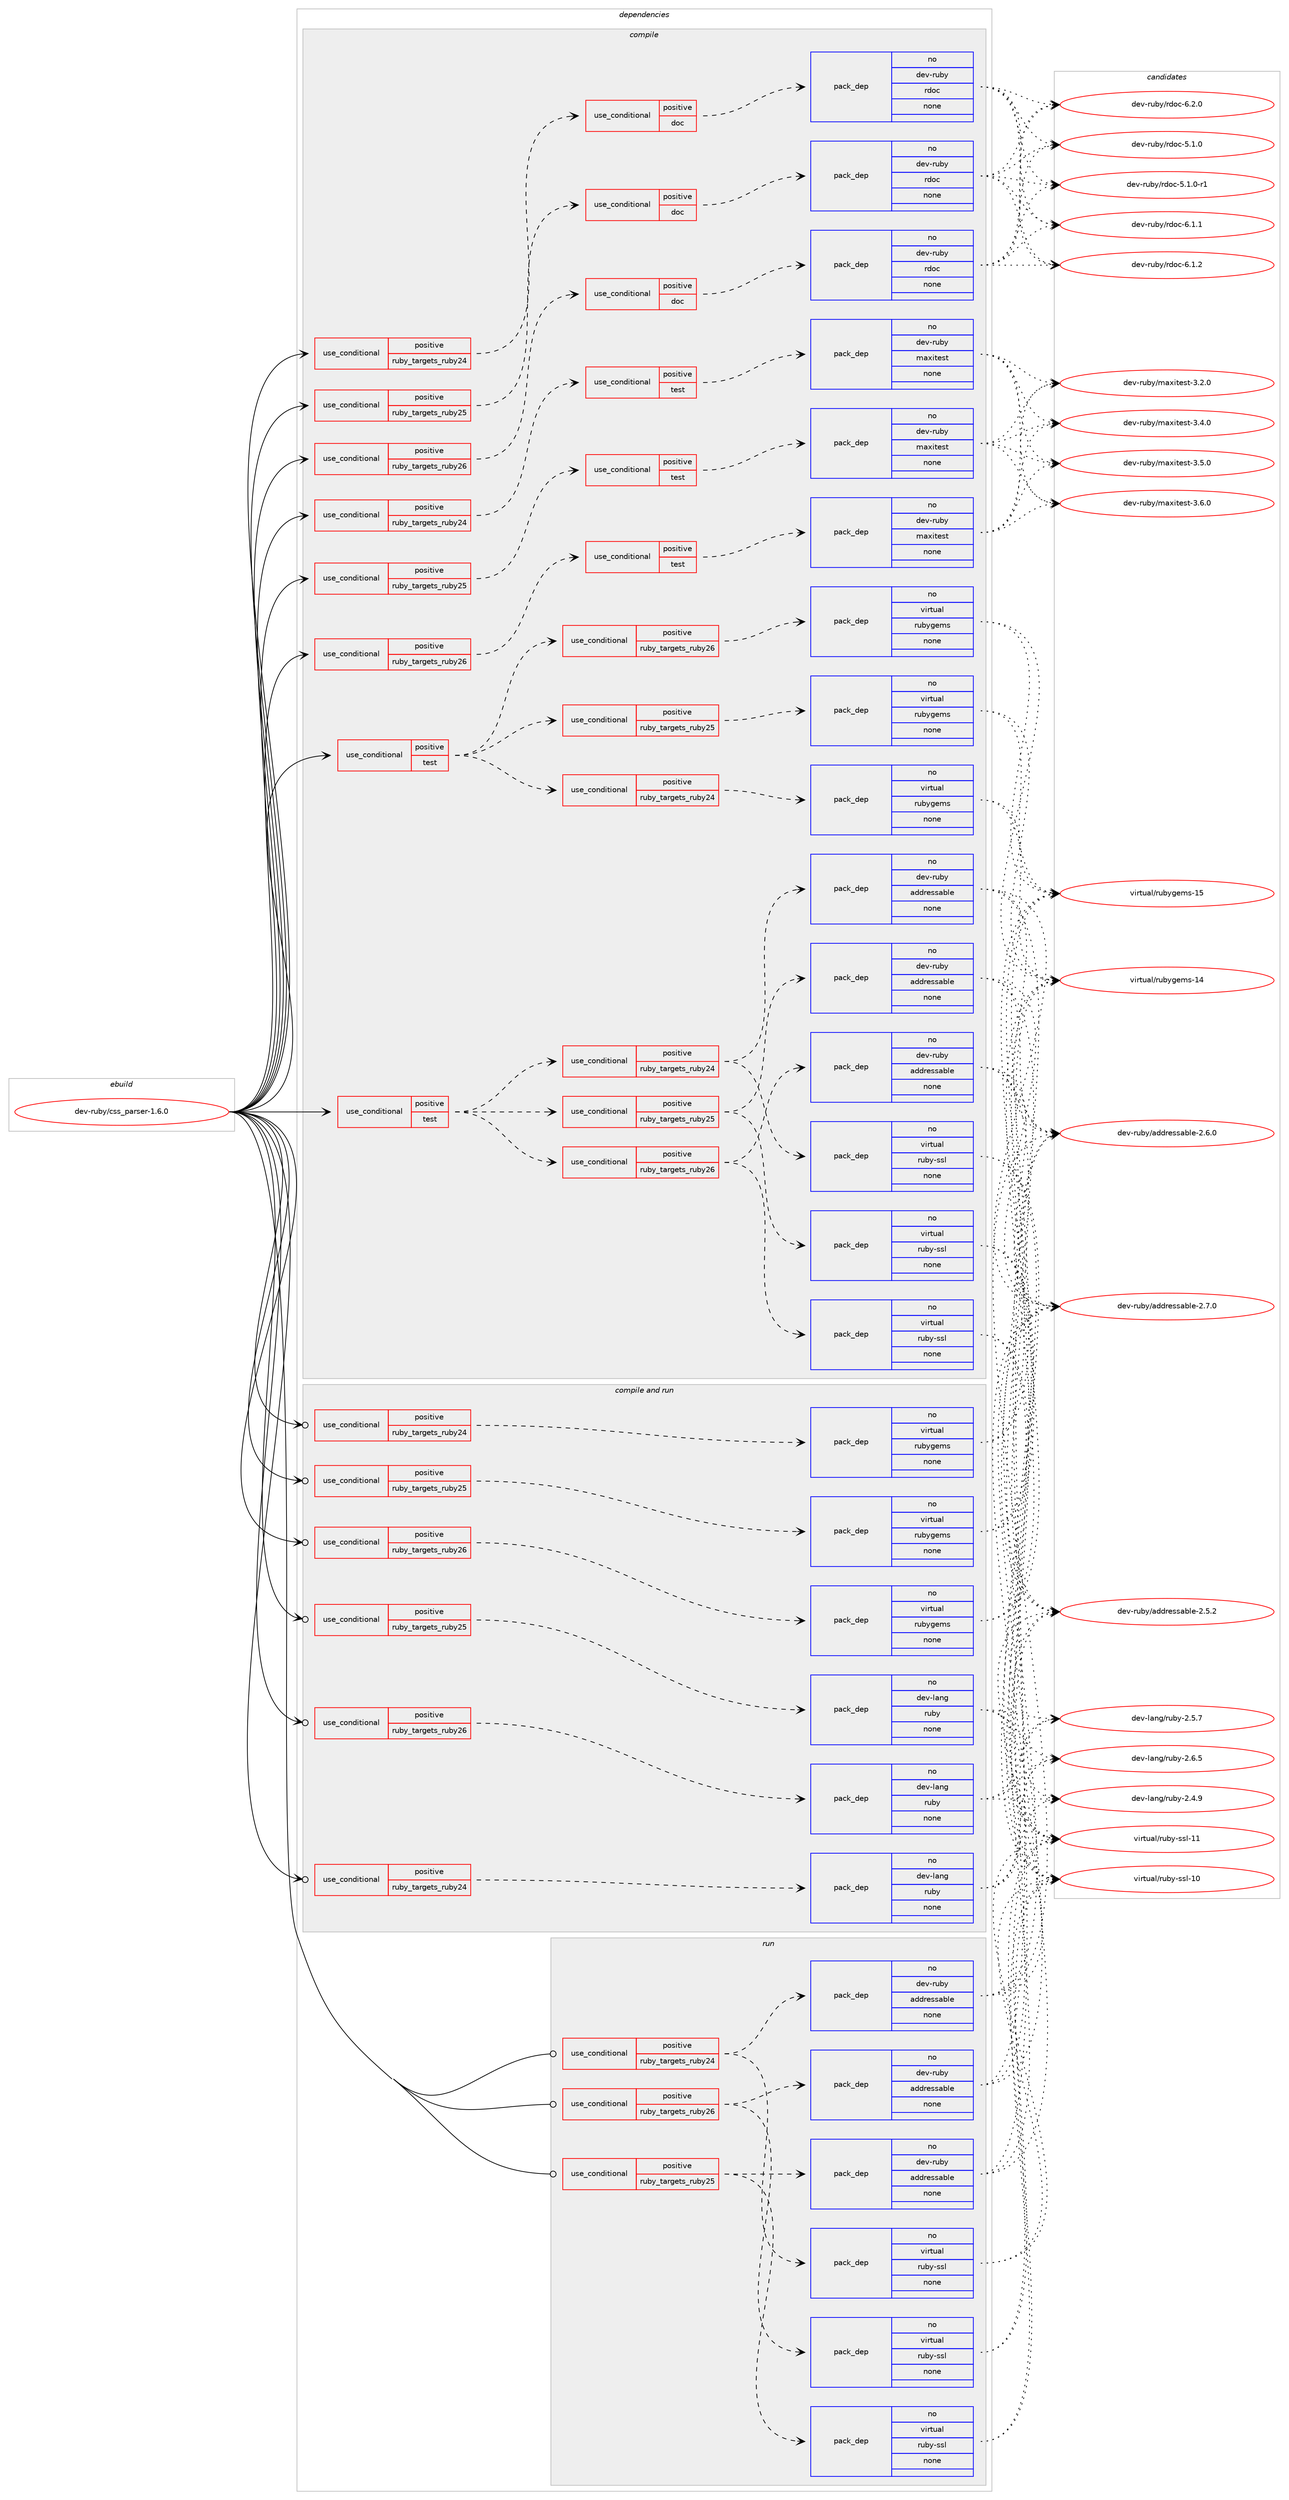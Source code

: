 digraph prolog {

# *************
# Graph options
# *************

newrank=true;
concentrate=true;
compound=true;
graph [rankdir=LR,fontname=Helvetica,fontsize=10,ranksep=1.5];#, ranksep=2.5, nodesep=0.2];
edge  [arrowhead=vee];
node  [fontname=Helvetica,fontsize=10];

# **********
# The ebuild
# **********

subgraph cluster_leftcol {
color=gray;
rank=same;
label=<<i>ebuild</i>>;
id [label="dev-ruby/css_parser-1.6.0", color=red, width=4, href="../dev-ruby/css_parser-1.6.0.svg"];
}

# ****************
# The dependencies
# ****************

subgraph cluster_midcol {
color=gray;
label=<<i>dependencies</i>>;
subgraph cluster_compile {
fillcolor="#eeeeee";
style=filled;
label=<<i>compile</i>>;
subgraph cond161044 {
dependency682770 [label=<<TABLE BORDER="0" CELLBORDER="1" CELLSPACING="0" CELLPADDING="4"><TR><TD ROWSPAN="3" CELLPADDING="10">use_conditional</TD></TR><TR><TD>positive</TD></TR><TR><TD>ruby_targets_ruby24</TD></TR></TABLE>>, shape=none, color=red];
subgraph cond161045 {
dependency682771 [label=<<TABLE BORDER="0" CELLBORDER="1" CELLSPACING="0" CELLPADDING="4"><TR><TD ROWSPAN="3" CELLPADDING="10">use_conditional</TD></TR><TR><TD>positive</TD></TR><TR><TD>doc</TD></TR></TABLE>>, shape=none, color=red];
subgraph pack509760 {
dependency682772 [label=<<TABLE BORDER="0" CELLBORDER="1" CELLSPACING="0" CELLPADDING="4" WIDTH="220"><TR><TD ROWSPAN="6" CELLPADDING="30">pack_dep</TD></TR><TR><TD WIDTH="110">no</TD></TR><TR><TD>dev-ruby</TD></TR><TR><TD>rdoc</TD></TR><TR><TD>none</TD></TR><TR><TD></TD></TR></TABLE>>, shape=none, color=blue];
}
dependency682771:e -> dependency682772:w [weight=20,style="dashed",arrowhead="vee"];
}
dependency682770:e -> dependency682771:w [weight=20,style="dashed",arrowhead="vee"];
}
id:e -> dependency682770:w [weight=20,style="solid",arrowhead="vee"];
subgraph cond161046 {
dependency682773 [label=<<TABLE BORDER="0" CELLBORDER="1" CELLSPACING="0" CELLPADDING="4"><TR><TD ROWSPAN="3" CELLPADDING="10">use_conditional</TD></TR><TR><TD>positive</TD></TR><TR><TD>ruby_targets_ruby24</TD></TR></TABLE>>, shape=none, color=red];
subgraph cond161047 {
dependency682774 [label=<<TABLE BORDER="0" CELLBORDER="1" CELLSPACING="0" CELLPADDING="4"><TR><TD ROWSPAN="3" CELLPADDING="10">use_conditional</TD></TR><TR><TD>positive</TD></TR><TR><TD>test</TD></TR></TABLE>>, shape=none, color=red];
subgraph pack509761 {
dependency682775 [label=<<TABLE BORDER="0" CELLBORDER="1" CELLSPACING="0" CELLPADDING="4" WIDTH="220"><TR><TD ROWSPAN="6" CELLPADDING="30">pack_dep</TD></TR><TR><TD WIDTH="110">no</TD></TR><TR><TD>dev-ruby</TD></TR><TR><TD>maxitest</TD></TR><TR><TD>none</TD></TR><TR><TD></TD></TR></TABLE>>, shape=none, color=blue];
}
dependency682774:e -> dependency682775:w [weight=20,style="dashed",arrowhead="vee"];
}
dependency682773:e -> dependency682774:w [weight=20,style="dashed",arrowhead="vee"];
}
id:e -> dependency682773:w [weight=20,style="solid",arrowhead="vee"];
subgraph cond161048 {
dependency682776 [label=<<TABLE BORDER="0" CELLBORDER="1" CELLSPACING="0" CELLPADDING="4"><TR><TD ROWSPAN="3" CELLPADDING="10">use_conditional</TD></TR><TR><TD>positive</TD></TR><TR><TD>ruby_targets_ruby25</TD></TR></TABLE>>, shape=none, color=red];
subgraph cond161049 {
dependency682777 [label=<<TABLE BORDER="0" CELLBORDER="1" CELLSPACING="0" CELLPADDING="4"><TR><TD ROWSPAN="3" CELLPADDING="10">use_conditional</TD></TR><TR><TD>positive</TD></TR><TR><TD>doc</TD></TR></TABLE>>, shape=none, color=red];
subgraph pack509762 {
dependency682778 [label=<<TABLE BORDER="0" CELLBORDER="1" CELLSPACING="0" CELLPADDING="4" WIDTH="220"><TR><TD ROWSPAN="6" CELLPADDING="30">pack_dep</TD></TR><TR><TD WIDTH="110">no</TD></TR><TR><TD>dev-ruby</TD></TR><TR><TD>rdoc</TD></TR><TR><TD>none</TD></TR><TR><TD></TD></TR></TABLE>>, shape=none, color=blue];
}
dependency682777:e -> dependency682778:w [weight=20,style="dashed",arrowhead="vee"];
}
dependency682776:e -> dependency682777:w [weight=20,style="dashed",arrowhead="vee"];
}
id:e -> dependency682776:w [weight=20,style="solid",arrowhead="vee"];
subgraph cond161050 {
dependency682779 [label=<<TABLE BORDER="0" CELLBORDER="1" CELLSPACING="0" CELLPADDING="4"><TR><TD ROWSPAN="3" CELLPADDING="10">use_conditional</TD></TR><TR><TD>positive</TD></TR><TR><TD>ruby_targets_ruby25</TD></TR></TABLE>>, shape=none, color=red];
subgraph cond161051 {
dependency682780 [label=<<TABLE BORDER="0" CELLBORDER="1" CELLSPACING="0" CELLPADDING="4"><TR><TD ROWSPAN="3" CELLPADDING="10">use_conditional</TD></TR><TR><TD>positive</TD></TR><TR><TD>test</TD></TR></TABLE>>, shape=none, color=red];
subgraph pack509763 {
dependency682781 [label=<<TABLE BORDER="0" CELLBORDER="1" CELLSPACING="0" CELLPADDING="4" WIDTH="220"><TR><TD ROWSPAN="6" CELLPADDING="30">pack_dep</TD></TR><TR><TD WIDTH="110">no</TD></TR><TR><TD>dev-ruby</TD></TR><TR><TD>maxitest</TD></TR><TR><TD>none</TD></TR><TR><TD></TD></TR></TABLE>>, shape=none, color=blue];
}
dependency682780:e -> dependency682781:w [weight=20,style="dashed",arrowhead="vee"];
}
dependency682779:e -> dependency682780:w [weight=20,style="dashed",arrowhead="vee"];
}
id:e -> dependency682779:w [weight=20,style="solid",arrowhead="vee"];
subgraph cond161052 {
dependency682782 [label=<<TABLE BORDER="0" CELLBORDER="1" CELLSPACING="0" CELLPADDING="4"><TR><TD ROWSPAN="3" CELLPADDING="10">use_conditional</TD></TR><TR><TD>positive</TD></TR><TR><TD>ruby_targets_ruby26</TD></TR></TABLE>>, shape=none, color=red];
subgraph cond161053 {
dependency682783 [label=<<TABLE BORDER="0" CELLBORDER="1" CELLSPACING="0" CELLPADDING="4"><TR><TD ROWSPAN="3" CELLPADDING="10">use_conditional</TD></TR><TR><TD>positive</TD></TR><TR><TD>doc</TD></TR></TABLE>>, shape=none, color=red];
subgraph pack509764 {
dependency682784 [label=<<TABLE BORDER="0" CELLBORDER="1" CELLSPACING="0" CELLPADDING="4" WIDTH="220"><TR><TD ROWSPAN="6" CELLPADDING="30">pack_dep</TD></TR><TR><TD WIDTH="110">no</TD></TR><TR><TD>dev-ruby</TD></TR><TR><TD>rdoc</TD></TR><TR><TD>none</TD></TR><TR><TD></TD></TR></TABLE>>, shape=none, color=blue];
}
dependency682783:e -> dependency682784:w [weight=20,style="dashed",arrowhead="vee"];
}
dependency682782:e -> dependency682783:w [weight=20,style="dashed",arrowhead="vee"];
}
id:e -> dependency682782:w [weight=20,style="solid",arrowhead="vee"];
subgraph cond161054 {
dependency682785 [label=<<TABLE BORDER="0" CELLBORDER="1" CELLSPACING="0" CELLPADDING="4"><TR><TD ROWSPAN="3" CELLPADDING="10">use_conditional</TD></TR><TR><TD>positive</TD></TR><TR><TD>ruby_targets_ruby26</TD></TR></TABLE>>, shape=none, color=red];
subgraph cond161055 {
dependency682786 [label=<<TABLE BORDER="0" CELLBORDER="1" CELLSPACING="0" CELLPADDING="4"><TR><TD ROWSPAN="3" CELLPADDING="10">use_conditional</TD></TR><TR><TD>positive</TD></TR><TR><TD>test</TD></TR></TABLE>>, shape=none, color=red];
subgraph pack509765 {
dependency682787 [label=<<TABLE BORDER="0" CELLBORDER="1" CELLSPACING="0" CELLPADDING="4" WIDTH="220"><TR><TD ROWSPAN="6" CELLPADDING="30">pack_dep</TD></TR><TR><TD WIDTH="110">no</TD></TR><TR><TD>dev-ruby</TD></TR><TR><TD>maxitest</TD></TR><TR><TD>none</TD></TR><TR><TD></TD></TR></TABLE>>, shape=none, color=blue];
}
dependency682786:e -> dependency682787:w [weight=20,style="dashed",arrowhead="vee"];
}
dependency682785:e -> dependency682786:w [weight=20,style="dashed",arrowhead="vee"];
}
id:e -> dependency682785:w [weight=20,style="solid",arrowhead="vee"];
subgraph cond161056 {
dependency682788 [label=<<TABLE BORDER="0" CELLBORDER="1" CELLSPACING="0" CELLPADDING="4"><TR><TD ROWSPAN="3" CELLPADDING="10">use_conditional</TD></TR><TR><TD>positive</TD></TR><TR><TD>test</TD></TR></TABLE>>, shape=none, color=red];
subgraph cond161057 {
dependency682789 [label=<<TABLE BORDER="0" CELLBORDER="1" CELLSPACING="0" CELLPADDING="4"><TR><TD ROWSPAN="3" CELLPADDING="10">use_conditional</TD></TR><TR><TD>positive</TD></TR><TR><TD>ruby_targets_ruby24</TD></TR></TABLE>>, shape=none, color=red];
subgraph pack509766 {
dependency682790 [label=<<TABLE BORDER="0" CELLBORDER="1" CELLSPACING="0" CELLPADDING="4" WIDTH="220"><TR><TD ROWSPAN="6" CELLPADDING="30">pack_dep</TD></TR><TR><TD WIDTH="110">no</TD></TR><TR><TD>dev-ruby</TD></TR><TR><TD>addressable</TD></TR><TR><TD>none</TD></TR><TR><TD></TD></TR></TABLE>>, shape=none, color=blue];
}
dependency682789:e -> dependency682790:w [weight=20,style="dashed",arrowhead="vee"];
subgraph pack509767 {
dependency682791 [label=<<TABLE BORDER="0" CELLBORDER="1" CELLSPACING="0" CELLPADDING="4" WIDTH="220"><TR><TD ROWSPAN="6" CELLPADDING="30">pack_dep</TD></TR><TR><TD WIDTH="110">no</TD></TR><TR><TD>virtual</TD></TR><TR><TD>ruby-ssl</TD></TR><TR><TD>none</TD></TR><TR><TD></TD></TR></TABLE>>, shape=none, color=blue];
}
dependency682789:e -> dependency682791:w [weight=20,style="dashed",arrowhead="vee"];
}
dependency682788:e -> dependency682789:w [weight=20,style="dashed",arrowhead="vee"];
subgraph cond161058 {
dependency682792 [label=<<TABLE BORDER="0" CELLBORDER="1" CELLSPACING="0" CELLPADDING="4"><TR><TD ROWSPAN="3" CELLPADDING="10">use_conditional</TD></TR><TR><TD>positive</TD></TR><TR><TD>ruby_targets_ruby25</TD></TR></TABLE>>, shape=none, color=red];
subgraph pack509768 {
dependency682793 [label=<<TABLE BORDER="0" CELLBORDER="1" CELLSPACING="0" CELLPADDING="4" WIDTH="220"><TR><TD ROWSPAN="6" CELLPADDING="30">pack_dep</TD></TR><TR><TD WIDTH="110">no</TD></TR><TR><TD>dev-ruby</TD></TR><TR><TD>addressable</TD></TR><TR><TD>none</TD></TR><TR><TD></TD></TR></TABLE>>, shape=none, color=blue];
}
dependency682792:e -> dependency682793:w [weight=20,style="dashed",arrowhead="vee"];
subgraph pack509769 {
dependency682794 [label=<<TABLE BORDER="0" CELLBORDER="1" CELLSPACING="0" CELLPADDING="4" WIDTH="220"><TR><TD ROWSPAN="6" CELLPADDING="30">pack_dep</TD></TR><TR><TD WIDTH="110">no</TD></TR><TR><TD>virtual</TD></TR><TR><TD>ruby-ssl</TD></TR><TR><TD>none</TD></TR><TR><TD></TD></TR></TABLE>>, shape=none, color=blue];
}
dependency682792:e -> dependency682794:w [weight=20,style="dashed",arrowhead="vee"];
}
dependency682788:e -> dependency682792:w [weight=20,style="dashed",arrowhead="vee"];
subgraph cond161059 {
dependency682795 [label=<<TABLE BORDER="0" CELLBORDER="1" CELLSPACING="0" CELLPADDING="4"><TR><TD ROWSPAN="3" CELLPADDING="10">use_conditional</TD></TR><TR><TD>positive</TD></TR><TR><TD>ruby_targets_ruby26</TD></TR></TABLE>>, shape=none, color=red];
subgraph pack509770 {
dependency682796 [label=<<TABLE BORDER="0" CELLBORDER="1" CELLSPACING="0" CELLPADDING="4" WIDTH="220"><TR><TD ROWSPAN="6" CELLPADDING="30">pack_dep</TD></TR><TR><TD WIDTH="110">no</TD></TR><TR><TD>dev-ruby</TD></TR><TR><TD>addressable</TD></TR><TR><TD>none</TD></TR><TR><TD></TD></TR></TABLE>>, shape=none, color=blue];
}
dependency682795:e -> dependency682796:w [weight=20,style="dashed",arrowhead="vee"];
subgraph pack509771 {
dependency682797 [label=<<TABLE BORDER="0" CELLBORDER="1" CELLSPACING="0" CELLPADDING="4" WIDTH="220"><TR><TD ROWSPAN="6" CELLPADDING="30">pack_dep</TD></TR><TR><TD WIDTH="110">no</TD></TR><TR><TD>virtual</TD></TR><TR><TD>ruby-ssl</TD></TR><TR><TD>none</TD></TR><TR><TD></TD></TR></TABLE>>, shape=none, color=blue];
}
dependency682795:e -> dependency682797:w [weight=20,style="dashed",arrowhead="vee"];
}
dependency682788:e -> dependency682795:w [weight=20,style="dashed",arrowhead="vee"];
}
id:e -> dependency682788:w [weight=20,style="solid",arrowhead="vee"];
subgraph cond161060 {
dependency682798 [label=<<TABLE BORDER="0" CELLBORDER="1" CELLSPACING="0" CELLPADDING="4"><TR><TD ROWSPAN="3" CELLPADDING="10">use_conditional</TD></TR><TR><TD>positive</TD></TR><TR><TD>test</TD></TR></TABLE>>, shape=none, color=red];
subgraph cond161061 {
dependency682799 [label=<<TABLE BORDER="0" CELLBORDER="1" CELLSPACING="0" CELLPADDING="4"><TR><TD ROWSPAN="3" CELLPADDING="10">use_conditional</TD></TR><TR><TD>positive</TD></TR><TR><TD>ruby_targets_ruby24</TD></TR></TABLE>>, shape=none, color=red];
subgraph pack509772 {
dependency682800 [label=<<TABLE BORDER="0" CELLBORDER="1" CELLSPACING="0" CELLPADDING="4" WIDTH="220"><TR><TD ROWSPAN="6" CELLPADDING="30">pack_dep</TD></TR><TR><TD WIDTH="110">no</TD></TR><TR><TD>virtual</TD></TR><TR><TD>rubygems</TD></TR><TR><TD>none</TD></TR><TR><TD></TD></TR></TABLE>>, shape=none, color=blue];
}
dependency682799:e -> dependency682800:w [weight=20,style="dashed",arrowhead="vee"];
}
dependency682798:e -> dependency682799:w [weight=20,style="dashed",arrowhead="vee"];
subgraph cond161062 {
dependency682801 [label=<<TABLE BORDER="0" CELLBORDER="1" CELLSPACING="0" CELLPADDING="4"><TR><TD ROWSPAN="3" CELLPADDING="10">use_conditional</TD></TR><TR><TD>positive</TD></TR><TR><TD>ruby_targets_ruby25</TD></TR></TABLE>>, shape=none, color=red];
subgraph pack509773 {
dependency682802 [label=<<TABLE BORDER="0" CELLBORDER="1" CELLSPACING="0" CELLPADDING="4" WIDTH="220"><TR><TD ROWSPAN="6" CELLPADDING="30">pack_dep</TD></TR><TR><TD WIDTH="110">no</TD></TR><TR><TD>virtual</TD></TR><TR><TD>rubygems</TD></TR><TR><TD>none</TD></TR><TR><TD></TD></TR></TABLE>>, shape=none, color=blue];
}
dependency682801:e -> dependency682802:w [weight=20,style="dashed",arrowhead="vee"];
}
dependency682798:e -> dependency682801:w [weight=20,style="dashed",arrowhead="vee"];
subgraph cond161063 {
dependency682803 [label=<<TABLE BORDER="0" CELLBORDER="1" CELLSPACING="0" CELLPADDING="4"><TR><TD ROWSPAN="3" CELLPADDING="10">use_conditional</TD></TR><TR><TD>positive</TD></TR><TR><TD>ruby_targets_ruby26</TD></TR></TABLE>>, shape=none, color=red];
subgraph pack509774 {
dependency682804 [label=<<TABLE BORDER="0" CELLBORDER="1" CELLSPACING="0" CELLPADDING="4" WIDTH="220"><TR><TD ROWSPAN="6" CELLPADDING="30">pack_dep</TD></TR><TR><TD WIDTH="110">no</TD></TR><TR><TD>virtual</TD></TR><TR><TD>rubygems</TD></TR><TR><TD>none</TD></TR><TR><TD></TD></TR></TABLE>>, shape=none, color=blue];
}
dependency682803:e -> dependency682804:w [weight=20,style="dashed",arrowhead="vee"];
}
dependency682798:e -> dependency682803:w [weight=20,style="dashed",arrowhead="vee"];
}
id:e -> dependency682798:w [weight=20,style="solid",arrowhead="vee"];
}
subgraph cluster_compileandrun {
fillcolor="#eeeeee";
style=filled;
label=<<i>compile and run</i>>;
subgraph cond161064 {
dependency682805 [label=<<TABLE BORDER="0" CELLBORDER="1" CELLSPACING="0" CELLPADDING="4"><TR><TD ROWSPAN="3" CELLPADDING="10">use_conditional</TD></TR><TR><TD>positive</TD></TR><TR><TD>ruby_targets_ruby24</TD></TR></TABLE>>, shape=none, color=red];
subgraph pack509775 {
dependency682806 [label=<<TABLE BORDER="0" CELLBORDER="1" CELLSPACING="0" CELLPADDING="4" WIDTH="220"><TR><TD ROWSPAN="6" CELLPADDING="30">pack_dep</TD></TR><TR><TD WIDTH="110">no</TD></TR><TR><TD>dev-lang</TD></TR><TR><TD>ruby</TD></TR><TR><TD>none</TD></TR><TR><TD></TD></TR></TABLE>>, shape=none, color=blue];
}
dependency682805:e -> dependency682806:w [weight=20,style="dashed",arrowhead="vee"];
}
id:e -> dependency682805:w [weight=20,style="solid",arrowhead="odotvee"];
subgraph cond161065 {
dependency682807 [label=<<TABLE BORDER="0" CELLBORDER="1" CELLSPACING="0" CELLPADDING="4"><TR><TD ROWSPAN="3" CELLPADDING="10">use_conditional</TD></TR><TR><TD>positive</TD></TR><TR><TD>ruby_targets_ruby24</TD></TR></TABLE>>, shape=none, color=red];
subgraph pack509776 {
dependency682808 [label=<<TABLE BORDER="0" CELLBORDER="1" CELLSPACING="0" CELLPADDING="4" WIDTH="220"><TR><TD ROWSPAN="6" CELLPADDING="30">pack_dep</TD></TR><TR><TD WIDTH="110">no</TD></TR><TR><TD>virtual</TD></TR><TR><TD>rubygems</TD></TR><TR><TD>none</TD></TR><TR><TD></TD></TR></TABLE>>, shape=none, color=blue];
}
dependency682807:e -> dependency682808:w [weight=20,style="dashed",arrowhead="vee"];
}
id:e -> dependency682807:w [weight=20,style="solid",arrowhead="odotvee"];
subgraph cond161066 {
dependency682809 [label=<<TABLE BORDER="0" CELLBORDER="1" CELLSPACING="0" CELLPADDING="4"><TR><TD ROWSPAN="3" CELLPADDING="10">use_conditional</TD></TR><TR><TD>positive</TD></TR><TR><TD>ruby_targets_ruby25</TD></TR></TABLE>>, shape=none, color=red];
subgraph pack509777 {
dependency682810 [label=<<TABLE BORDER="0" CELLBORDER="1" CELLSPACING="0" CELLPADDING="4" WIDTH="220"><TR><TD ROWSPAN="6" CELLPADDING="30">pack_dep</TD></TR><TR><TD WIDTH="110">no</TD></TR><TR><TD>dev-lang</TD></TR><TR><TD>ruby</TD></TR><TR><TD>none</TD></TR><TR><TD></TD></TR></TABLE>>, shape=none, color=blue];
}
dependency682809:e -> dependency682810:w [weight=20,style="dashed",arrowhead="vee"];
}
id:e -> dependency682809:w [weight=20,style="solid",arrowhead="odotvee"];
subgraph cond161067 {
dependency682811 [label=<<TABLE BORDER="0" CELLBORDER="1" CELLSPACING="0" CELLPADDING="4"><TR><TD ROWSPAN="3" CELLPADDING="10">use_conditional</TD></TR><TR><TD>positive</TD></TR><TR><TD>ruby_targets_ruby25</TD></TR></TABLE>>, shape=none, color=red];
subgraph pack509778 {
dependency682812 [label=<<TABLE BORDER="0" CELLBORDER="1" CELLSPACING="0" CELLPADDING="4" WIDTH="220"><TR><TD ROWSPAN="6" CELLPADDING="30">pack_dep</TD></TR><TR><TD WIDTH="110">no</TD></TR><TR><TD>virtual</TD></TR><TR><TD>rubygems</TD></TR><TR><TD>none</TD></TR><TR><TD></TD></TR></TABLE>>, shape=none, color=blue];
}
dependency682811:e -> dependency682812:w [weight=20,style="dashed",arrowhead="vee"];
}
id:e -> dependency682811:w [weight=20,style="solid",arrowhead="odotvee"];
subgraph cond161068 {
dependency682813 [label=<<TABLE BORDER="0" CELLBORDER="1" CELLSPACING="0" CELLPADDING="4"><TR><TD ROWSPAN="3" CELLPADDING="10">use_conditional</TD></TR><TR><TD>positive</TD></TR><TR><TD>ruby_targets_ruby26</TD></TR></TABLE>>, shape=none, color=red];
subgraph pack509779 {
dependency682814 [label=<<TABLE BORDER="0" CELLBORDER="1" CELLSPACING="0" CELLPADDING="4" WIDTH="220"><TR><TD ROWSPAN="6" CELLPADDING="30">pack_dep</TD></TR><TR><TD WIDTH="110">no</TD></TR><TR><TD>dev-lang</TD></TR><TR><TD>ruby</TD></TR><TR><TD>none</TD></TR><TR><TD></TD></TR></TABLE>>, shape=none, color=blue];
}
dependency682813:e -> dependency682814:w [weight=20,style="dashed",arrowhead="vee"];
}
id:e -> dependency682813:w [weight=20,style="solid",arrowhead="odotvee"];
subgraph cond161069 {
dependency682815 [label=<<TABLE BORDER="0" CELLBORDER="1" CELLSPACING="0" CELLPADDING="4"><TR><TD ROWSPAN="3" CELLPADDING="10">use_conditional</TD></TR><TR><TD>positive</TD></TR><TR><TD>ruby_targets_ruby26</TD></TR></TABLE>>, shape=none, color=red];
subgraph pack509780 {
dependency682816 [label=<<TABLE BORDER="0" CELLBORDER="1" CELLSPACING="0" CELLPADDING="4" WIDTH="220"><TR><TD ROWSPAN="6" CELLPADDING="30">pack_dep</TD></TR><TR><TD WIDTH="110">no</TD></TR><TR><TD>virtual</TD></TR><TR><TD>rubygems</TD></TR><TR><TD>none</TD></TR><TR><TD></TD></TR></TABLE>>, shape=none, color=blue];
}
dependency682815:e -> dependency682816:w [weight=20,style="dashed",arrowhead="vee"];
}
id:e -> dependency682815:w [weight=20,style="solid",arrowhead="odotvee"];
}
subgraph cluster_run {
fillcolor="#eeeeee";
style=filled;
label=<<i>run</i>>;
subgraph cond161070 {
dependency682817 [label=<<TABLE BORDER="0" CELLBORDER="1" CELLSPACING="0" CELLPADDING="4"><TR><TD ROWSPAN="3" CELLPADDING="10">use_conditional</TD></TR><TR><TD>positive</TD></TR><TR><TD>ruby_targets_ruby24</TD></TR></TABLE>>, shape=none, color=red];
subgraph pack509781 {
dependency682818 [label=<<TABLE BORDER="0" CELLBORDER="1" CELLSPACING="0" CELLPADDING="4" WIDTH="220"><TR><TD ROWSPAN="6" CELLPADDING="30">pack_dep</TD></TR><TR><TD WIDTH="110">no</TD></TR><TR><TD>dev-ruby</TD></TR><TR><TD>addressable</TD></TR><TR><TD>none</TD></TR><TR><TD></TD></TR></TABLE>>, shape=none, color=blue];
}
dependency682817:e -> dependency682818:w [weight=20,style="dashed",arrowhead="vee"];
subgraph pack509782 {
dependency682819 [label=<<TABLE BORDER="0" CELLBORDER="1" CELLSPACING="0" CELLPADDING="4" WIDTH="220"><TR><TD ROWSPAN="6" CELLPADDING="30">pack_dep</TD></TR><TR><TD WIDTH="110">no</TD></TR><TR><TD>virtual</TD></TR><TR><TD>ruby-ssl</TD></TR><TR><TD>none</TD></TR><TR><TD></TD></TR></TABLE>>, shape=none, color=blue];
}
dependency682817:e -> dependency682819:w [weight=20,style="dashed",arrowhead="vee"];
}
id:e -> dependency682817:w [weight=20,style="solid",arrowhead="odot"];
subgraph cond161071 {
dependency682820 [label=<<TABLE BORDER="0" CELLBORDER="1" CELLSPACING="0" CELLPADDING="4"><TR><TD ROWSPAN="3" CELLPADDING="10">use_conditional</TD></TR><TR><TD>positive</TD></TR><TR><TD>ruby_targets_ruby25</TD></TR></TABLE>>, shape=none, color=red];
subgraph pack509783 {
dependency682821 [label=<<TABLE BORDER="0" CELLBORDER="1" CELLSPACING="0" CELLPADDING="4" WIDTH="220"><TR><TD ROWSPAN="6" CELLPADDING="30">pack_dep</TD></TR><TR><TD WIDTH="110">no</TD></TR><TR><TD>dev-ruby</TD></TR><TR><TD>addressable</TD></TR><TR><TD>none</TD></TR><TR><TD></TD></TR></TABLE>>, shape=none, color=blue];
}
dependency682820:e -> dependency682821:w [weight=20,style="dashed",arrowhead="vee"];
subgraph pack509784 {
dependency682822 [label=<<TABLE BORDER="0" CELLBORDER="1" CELLSPACING="0" CELLPADDING="4" WIDTH="220"><TR><TD ROWSPAN="6" CELLPADDING="30">pack_dep</TD></TR><TR><TD WIDTH="110">no</TD></TR><TR><TD>virtual</TD></TR><TR><TD>ruby-ssl</TD></TR><TR><TD>none</TD></TR><TR><TD></TD></TR></TABLE>>, shape=none, color=blue];
}
dependency682820:e -> dependency682822:w [weight=20,style="dashed",arrowhead="vee"];
}
id:e -> dependency682820:w [weight=20,style="solid",arrowhead="odot"];
subgraph cond161072 {
dependency682823 [label=<<TABLE BORDER="0" CELLBORDER="1" CELLSPACING="0" CELLPADDING="4"><TR><TD ROWSPAN="3" CELLPADDING="10">use_conditional</TD></TR><TR><TD>positive</TD></TR><TR><TD>ruby_targets_ruby26</TD></TR></TABLE>>, shape=none, color=red];
subgraph pack509785 {
dependency682824 [label=<<TABLE BORDER="0" CELLBORDER="1" CELLSPACING="0" CELLPADDING="4" WIDTH="220"><TR><TD ROWSPAN="6" CELLPADDING="30">pack_dep</TD></TR><TR><TD WIDTH="110">no</TD></TR><TR><TD>dev-ruby</TD></TR><TR><TD>addressable</TD></TR><TR><TD>none</TD></TR><TR><TD></TD></TR></TABLE>>, shape=none, color=blue];
}
dependency682823:e -> dependency682824:w [weight=20,style="dashed",arrowhead="vee"];
subgraph pack509786 {
dependency682825 [label=<<TABLE BORDER="0" CELLBORDER="1" CELLSPACING="0" CELLPADDING="4" WIDTH="220"><TR><TD ROWSPAN="6" CELLPADDING="30">pack_dep</TD></TR><TR><TD WIDTH="110">no</TD></TR><TR><TD>virtual</TD></TR><TR><TD>ruby-ssl</TD></TR><TR><TD>none</TD></TR><TR><TD></TD></TR></TABLE>>, shape=none, color=blue];
}
dependency682823:e -> dependency682825:w [weight=20,style="dashed",arrowhead="vee"];
}
id:e -> dependency682823:w [weight=20,style="solid",arrowhead="odot"];
}
}

# **************
# The candidates
# **************

subgraph cluster_choices {
rank=same;
color=gray;
label=<<i>candidates</i>>;

subgraph choice509760 {
color=black;
nodesep=1;
choice10010111845114117981214711410011199455346494648 [label="dev-ruby/rdoc-5.1.0", color=red, width=4,href="../dev-ruby/rdoc-5.1.0.svg"];
choice100101118451141179812147114100111994553464946484511449 [label="dev-ruby/rdoc-5.1.0-r1", color=red, width=4,href="../dev-ruby/rdoc-5.1.0-r1.svg"];
choice10010111845114117981214711410011199455446494649 [label="dev-ruby/rdoc-6.1.1", color=red, width=4,href="../dev-ruby/rdoc-6.1.1.svg"];
choice10010111845114117981214711410011199455446494650 [label="dev-ruby/rdoc-6.1.2", color=red, width=4,href="../dev-ruby/rdoc-6.1.2.svg"];
choice10010111845114117981214711410011199455446504648 [label="dev-ruby/rdoc-6.2.0", color=red, width=4,href="../dev-ruby/rdoc-6.2.0.svg"];
dependency682772:e -> choice10010111845114117981214711410011199455346494648:w [style=dotted,weight="100"];
dependency682772:e -> choice100101118451141179812147114100111994553464946484511449:w [style=dotted,weight="100"];
dependency682772:e -> choice10010111845114117981214711410011199455446494649:w [style=dotted,weight="100"];
dependency682772:e -> choice10010111845114117981214711410011199455446494650:w [style=dotted,weight="100"];
dependency682772:e -> choice10010111845114117981214711410011199455446504648:w [style=dotted,weight="100"];
}
subgraph choice509761 {
color=black;
nodesep=1;
choice10010111845114117981214710997120105116101115116455146504648 [label="dev-ruby/maxitest-3.2.0", color=red, width=4,href="../dev-ruby/maxitest-3.2.0.svg"];
choice10010111845114117981214710997120105116101115116455146524648 [label="dev-ruby/maxitest-3.4.0", color=red, width=4,href="../dev-ruby/maxitest-3.4.0.svg"];
choice10010111845114117981214710997120105116101115116455146534648 [label="dev-ruby/maxitest-3.5.0", color=red, width=4,href="../dev-ruby/maxitest-3.5.0.svg"];
choice10010111845114117981214710997120105116101115116455146544648 [label="dev-ruby/maxitest-3.6.0", color=red, width=4,href="../dev-ruby/maxitest-3.6.0.svg"];
dependency682775:e -> choice10010111845114117981214710997120105116101115116455146504648:w [style=dotted,weight="100"];
dependency682775:e -> choice10010111845114117981214710997120105116101115116455146524648:w [style=dotted,weight="100"];
dependency682775:e -> choice10010111845114117981214710997120105116101115116455146534648:w [style=dotted,weight="100"];
dependency682775:e -> choice10010111845114117981214710997120105116101115116455146544648:w [style=dotted,weight="100"];
}
subgraph choice509762 {
color=black;
nodesep=1;
choice10010111845114117981214711410011199455346494648 [label="dev-ruby/rdoc-5.1.0", color=red, width=4,href="../dev-ruby/rdoc-5.1.0.svg"];
choice100101118451141179812147114100111994553464946484511449 [label="dev-ruby/rdoc-5.1.0-r1", color=red, width=4,href="../dev-ruby/rdoc-5.1.0-r1.svg"];
choice10010111845114117981214711410011199455446494649 [label="dev-ruby/rdoc-6.1.1", color=red, width=4,href="../dev-ruby/rdoc-6.1.1.svg"];
choice10010111845114117981214711410011199455446494650 [label="dev-ruby/rdoc-6.1.2", color=red, width=4,href="../dev-ruby/rdoc-6.1.2.svg"];
choice10010111845114117981214711410011199455446504648 [label="dev-ruby/rdoc-6.2.0", color=red, width=4,href="../dev-ruby/rdoc-6.2.0.svg"];
dependency682778:e -> choice10010111845114117981214711410011199455346494648:w [style=dotted,weight="100"];
dependency682778:e -> choice100101118451141179812147114100111994553464946484511449:w [style=dotted,weight="100"];
dependency682778:e -> choice10010111845114117981214711410011199455446494649:w [style=dotted,weight="100"];
dependency682778:e -> choice10010111845114117981214711410011199455446494650:w [style=dotted,weight="100"];
dependency682778:e -> choice10010111845114117981214711410011199455446504648:w [style=dotted,weight="100"];
}
subgraph choice509763 {
color=black;
nodesep=1;
choice10010111845114117981214710997120105116101115116455146504648 [label="dev-ruby/maxitest-3.2.0", color=red, width=4,href="../dev-ruby/maxitest-3.2.0.svg"];
choice10010111845114117981214710997120105116101115116455146524648 [label="dev-ruby/maxitest-3.4.0", color=red, width=4,href="../dev-ruby/maxitest-3.4.0.svg"];
choice10010111845114117981214710997120105116101115116455146534648 [label="dev-ruby/maxitest-3.5.0", color=red, width=4,href="../dev-ruby/maxitest-3.5.0.svg"];
choice10010111845114117981214710997120105116101115116455146544648 [label="dev-ruby/maxitest-3.6.0", color=red, width=4,href="../dev-ruby/maxitest-3.6.0.svg"];
dependency682781:e -> choice10010111845114117981214710997120105116101115116455146504648:w [style=dotted,weight="100"];
dependency682781:e -> choice10010111845114117981214710997120105116101115116455146524648:w [style=dotted,weight="100"];
dependency682781:e -> choice10010111845114117981214710997120105116101115116455146534648:w [style=dotted,weight="100"];
dependency682781:e -> choice10010111845114117981214710997120105116101115116455146544648:w [style=dotted,weight="100"];
}
subgraph choice509764 {
color=black;
nodesep=1;
choice10010111845114117981214711410011199455346494648 [label="dev-ruby/rdoc-5.1.0", color=red, width=4,href="../dev-ruby/rdoc-5.1.0.svg"];
choice100101118451141179812147114100111994553464946484511449 [label="dev-ruby/rdoc-5.1.0-r1", color=red, width=4,href="../dev-ruby/rdoc-5.1.0-r1.svg"];
choice10010111845114117981214711410011199455446494649 [label="dev-ruby/rdoc-6.1.1", color=red, width=4,href="../dev-ruby/rdoc-6.1.1.svg"];
choice10010111845114117981214711410011199455446494650 [label="dev-ruby/rdoc-6.1.2", color=red, width=4,href="../dev-ruby/rdoc-6.1.2.svg"];
choice10010111845114117981214711410011199455446504648 [label="dev-ruby/rdoc-6.2.0", color=red, width=4,href="../dev-ruby/rdoc-6.2.0.svg"];
dependency682784:e -> choice10010111845114117981214711410011199455346494648:w [style=dotted,weight="100"];
dependency682784:e -> choice100101118451141179812147114100111994553464946484511449:w [style=dotted,weight="100"];
dependency682784:e -> choice10010111845114117981214711410011199455446494649:w [style=dotted,weight="100"];
dependency682784:e -> choice10010111845114117981214711410011199455446494650:w [style=dotted,weight="100"];
dependency682784:e -> choice10010111845114117981214711410011199455446504648:w [style=dotted,weight="100"];
}
subgraph choice509765 {
color=black;
nodesep=1;
choice10010111845114117981214710997120105116101115116455146504648 [label="dev-ruby/maxitest-3.2.0", color=red, width=4,href="../dev-ruby/maxitest-3.2.0.svg"];
choice10010111845114117981214710997120105116101115116455146524648 [label="dev-ruby/maxitest-3.4.0", color=red, width=4,href="../dev-ruby/maxitest-3.4.0.svg"];
choice10010111845114117981214710997120105116101115116455146534648 [label="dev-ruby/maxitest-3.5.0", color=red, width=4,href="../dev-ruby/maxitest-3.5.0.svg"];
choice10010111845114117981214710997120105116101115116455146544648 [label="dev-ruby/maxitest-3.6.0", color=red, width=4,href="../dev-ruby/maxitest-3.6.0.svg"];
dependency682787:e -> choice10010111845114117981214710997120105116101115116455146504648:w [style=dotted,weight="100"];
dependency682787:e -> choice10010111845114117981214710997120105116101115116455146524648:w [style=dotted,weight="100"];
dependency682787:e -> choice10010111845114117981214710997120105116101115116455146534648:w [style=dotted,weight="100"];
dependency682787:e -> choice10010111845114117981214710997120105116101115116455146544648:w [style=dotted,weight="100"];
}
subgraph choice509766 {
color=black;
nodesep=1;
choice100101118451141179812147971001001141011151159798108101455046534650 [label="dev-ruby/addressable-2.5.2", color=red, width=4,href="../dev-ruby/addressable-2.5.2.svg"];
choice100101118451141179812147971001001141011151159798108101455046544648 [label="dev-ruby/addressable-2.6.0", color=red, width=4,href="../dev-ruby/addressable-2.6.0.svg"];
choice100101118451141179812147971001001141011151159798108101455046554648 [label="dev-ruby/addressable-2.7.0", color=red, width=4,href="../dev-ruby/addressable-2.7.0.svg"];
dependency682790:e -> choice100101118451141179812147971001001141011151159798108101455046534650:w [style=dotted,weight="100"];
dependency682790:e -> choice100101118451141179812147971001001141011151159798108101455046544648:w [style=dotted,weight="100"];
dependency682790:e -> choice100101118451141179812147971001001141011151159798108101455046554648:w [style=dotted,weight="100"];
}
subgraph choice509767 {
color=black;
nodesep=1;
choice11810511411611797108471141179812145115115108454948 [label="virtual/ruby-ssl-10", color=red, width=4,href="../virtual/ruby-ssl-10.svg"];
choice11810511411611797108471141179812145115115108454949 [label="virtual/ruby-ssl-11", color=red, width=4,href="../virtual/ruby-ssl-11.svg"];
dependency682791:e -> choice11810511411611797108471141179812145115115108454948:w [style=dotted,weight="100"];
dependency682791:e -> choice11810511411611797108471141179812145115115108454949:w [style=dotted,weight="100"];
}
subgraph choice509768 {
color=black;
nodesep=1;
choice100101118451141179812147971001001141011151159798108101455046534650 [label="dev-ruby/addressable-2.5.2", color=red, width=4,href="../dev-ruby/addressable-2.5.2.svg"];
choice100101118451141179812147971001001141011151159798108101455046544648 [label="dev-ruby/addressable-2.6.0", color=red, width=4,href="../dev-ruby/addressable-2.6.0.svg"];
choice100101118451141179812147971001001141011151159798108101455046554648 [label="dev-ruby/addressable-2.7.0", color=red, width=4,href="../dev-ruby/addressable-2.7.0.svg"];
dependency682793:e -> choice100101118451141179812147971001001141011151159798108101455046534650:w [style=dotted,weight="100"];
dependency682793:e -> choice100101118451141179812147971001001141011151159798108101455046544648:w [style=dotted,weight="100"];
dependency682793:e -> choice100101118451141179812147971001001141011151159798108101455046554648:w [style=dotted,weight="100"];
}
subgraph choice509769 {
color=black;
nodesep=1;
choice11810511411611797108471141179812145115115108454948 [label="virtual/ruby-ssl-10", color=red, width=4,href="../virtual/ruby-ssl-10.svg"];
choice11810511411611797108471141179812145115115108454949 [label="virtual/ruby-ssl-11", color=red, width=4,href="../virtual/ruby-ssl-11.svg"];
dependency682794:e -> choice11810511411611797108471141179812145115115108454948:w [style=dotted,weight="100"];
dependency682794:e -> choice11810511411611797108471141179812145115115108454949:w [style=dotted,weight="100"];
}
subgraph choice509770 {
color=black;
nodesep=1;
choice100101118451141179812147971001001141011151159798108101455046534650 [label="dev-ruby/addressable-2.5.2", color=red, width=4,href="../dev-ruby/addressable-2.5.2.svg"];
choice100101118451141179812147971001001141011151159798108101455046544648 [label="dev-ruby/addressable-2.6.0", color=red, width=4,href="../dev-ruby/addressable-2.6.0.svg"];
choice100101118451141179812147971001001141011151159798108101455046554648 [label="dev-ruby/addressable-2.7.0", color=red, width=4,href="../dev-ruby/addressable-2.7.0.svg"];
dependency682796:e -> choice100101118451141179812147971001001141011151159798108101455046534650:w [style=dotted,weight="100"];
dependency682796:e -> choice100101118451141179812147971001001141011151159798108101455046544648:w [style=dotted,weight="100"];
dependency682796:e -> choice100101118451141179812147971001001141011151159798108101455046554648:w [style=dotted,weight="100"];
}
subgraph choice509771 {
color=black;
nodesep=1;
choice11810511411611797108471141179812145115115108454948 [label="virtual/ruby-ssl-10", color=red, width=4,href="../virtual/ruby-ssl-10.svg"];
choice11810511411611797108471141179812145115115108454949 [label="virtual/ruby-ssl-11", color=red, width=4,href="../virtual/ruby-ssl-11.svg"];
dependency682797:e -> choice11810511411611797108471141179812145115115108454948:w [style=dotted,weight="100"];
dependency682797:e -> choice11810511411611797108471141179812145115115108454949:w [style=dotted,weight="100"];
}
subgraph choice509772 {
color=black;
nodesep=1;
choice118105114116117971084711411798121103101109115454952 [label="virtual/rubygems-14", color=red, width=4,href="../virtual/rubygems-14.svg"];
choice118105114116117971084711411798121103101109115454953 [label="virtual/rubygems-15", color=red, width=4,href="../virtual/rubygems-15.svg"];
dependency682800:e -> choice118105114116117971084711411798121103101109115454952:w [style=dotted,weight="100"];
dependency682800:e -> choice118105114116117971084711411798121103101109115454953:w [style=dotted,weight="100"];
}
subgraph choice509773 {
color=black;
nodesep=1;
choice118105114116117971084711411798121103101109115454952 [label="virtual/rubygems-14", color=red, width=4,href="../virtual/rubygems-14.svg"];
choice118105114116117971084711411798121103101109115454953 [label="virtual/rubygems-15", color=red, width=4,href="../virtual/rubygems-15.svg"];
dependency682802:e -> choice118105114116117971084711411798121103101109115454952:w [style=dotted,weight="100"];
dependency682802:e -> choice118105114116117971084711411798121103101109115454953:w [style=dotted,weight="100"];
}
subgraph choice509774 {
color=black;
nodesep=1;
choice118105114116117971084711411798121103101109115454952 [label="virtual/rubygems-14", color=red, width=4,href="../virtual/rubygems-14.svg"];
choice118105114116117971084711411798121103101109115454953 [label="virtual/rubygems-15", color=red, width=4,href="../virtual/rubygems-15.svg"];
dependency682804:e -> choice118105114116117971084711411798121103101109115454952:w [style=dotted,weight="100"];
dependency682804:e -> choice118105114116117971084711411798121103101109115454953:w [style=dotted,weight="100"];
}
subgraph choice509775 {
color=black;
nodesep=1;
choice10010111845108971101034711411798121455046524657 [label="dev-lang/ruby-2.4.9", color=red, width=4,href="../dev-lang/ruby-2.4.9.svg"];
choice10010111845108971101034711411798121455046534655 [label="dev-lang/ruby-2.5.7", color=red, width=4,href="../dev-lang/ruby-2.5.7.svg"];
choice10010111845108971101034711411798121455046544653 [label="dev-lang/ruby-2.6.5", color=red, width=4,href="../dev-lang/ruby-2.6.5.svg"];
dependency682806:e -> choice10010111845108971101034711411798121455046524657:w [style=dotted,weight="100"];
dependency682806:e -> choice10010111845108971101034711411798121455046534655:w [style=dotted,weight="100"];
dependency682806:e -> choice10010111845108971101034711411798121455046544653:w [style=dotted,weight="100"];
}
subgraph choice509776 {
color=black;
nodesep=1;
choice118105114116117971084711411798121103101109115454952 [label="virtual/rubygems-14", color=red, width=4,href="../virtual/rubygems-14.svg"];
choice118105114116117971084711411798121103101109115454953 [label="virtual/rubygems-15", color=red, width=4,href="../virtual/rubygems-15.svg"];
dependency682808:e -> choice118105114116117971084711411798121103101109115454952:w [style=dotted,weight="100"];
dependency682808:e -> choice118105114116117971084711411798121103101109115454953:w [style=dotted,weight="100"];
}
subgraph choice509777 {
color=black;
nodesep=1;
choice10010111845108971101034711411798121455046524657 [label="dev-lang/ruby-2.4.9", color=red, width=4,href="../dev-lang/ruby-2.4.9.svg"];
choice10010111845108971101034711411798121455046534655 [label="dev-lang/ruby-2.5.7", color=red, width=4,href="../dev-lang/ruby-2.5.7.svg"];
choice10010111845108971101034711411798121455046544653 [label="dev-lang/ruby-2.6.5", color=red, width=4,href="../dev-lang/ruby-2.6.5.svg"];
dependency682810:e -> choice10010111845108971101034711411798121455046524657:w [style=dotted,weight="100"];
dependency682810:e -> choice10010111845108971101034711411798121455046534655:w [style=dotted,weight="100"];
dependency682810:e -> choice10010111845108971101034711411798121455046544653:w [style=dotted,weight="100"];
}
subgraph choice509778 {
color=black;
nodesep=1;
choice118105114116117971084711411798121103101109115454952 [label="virtual/rubygems-14", color=red, width=4,href="../virtual/rubygems-14.svg"];
choice118105114116117971084711411798121103101109115454953 [label="virtual/rubygems-15", color=red, width=4,href="../virtual/rubygems-15.svg"];
dependency682812:e -> choice118105114116117971084711411798121103101109115454952:w [style=dotted,weight="100"];
dependency682812:e -> choice118105114116117971084711411798121103101109115454953:w [style=dotted,weight="100"];
}
subgraph choice509779 {
color=black;
nodesep=1;
choice10010111845108971101034711411798121455046524657 [label="dev-lang/ruby-2.4.9", color=red, width=4,href="../dev-lang/ruby-2.4.9.svg"];
choice10010111845108971101034711411798121455046534655 [label="dev-lang/ruby-2.5.7", color=red, width=4,href="../dev-lang/ruby-2.5.7.svg"];
choice10010111845108971101034711411798121455046544653 [label="dev-lang/ruby-2.6.5", color=red, width=4,href="../dev-lang/ruby-2.6.5.svg"];
dependency682814:e -> choice10010111845108971101034711411798121455046524657:w [style=dotted,weight="100"];
dependency682814:e -> choice10010111845108971101034711411798121455046534655:w [style=dotted,weight="100"];
dependency682814:e -> choice10010111845108971101034711411798121455046544653:w [style=dotted,weight="100"];
}
subgraph choice509780 {
color=black;
nodesep=1;
choice118105114116117971084711411798121103101109115454952 [label="virtual/rubygems-14", color=red, width=4,href="../virtual/rubygems-14.svg"];
choice118105114116117971084711411798121103101109115454953 [label="virtual/rubygems-15", color=red, width=4,href="../virtual/rubygems-15.svg"];
dependency682816:e -> choice118105114116117971084711411798121103101109115454952:w [style=dotted,weight="100"];
dependency682816:e -> choice118105114116117971084711411798121103101109115454953:w [style=dotted,weight="100"];
}
subgraph choice509781 {
color=black;
nodesep=1;
choice100101118451141179812147971001001141011151159798108101455046534650 [label="dev-ruby/addressable-2.5.2", color=red, width=4,href="../dev-ruby/addressable-2.5.2.svg"];
choice100101118451141179812147971001001141011151159798108101455046544648 [label="dev-ruby/addressable-2.6.0", color=red, width=4,href="../dev-ruby/addressable-2.6.0.svg"];
choice100101118451141179812147971001001141011151159798108101455046554648 [label="dev-ruby/addressable-2.7.0", color=red, width=4,href="../dev-ruby/addressable-2.7.0.svg"];
dependency682818:e -> choice100101118451141179812147971001001141011151159798108101455046534650:w [style=dotted,weight="100"];
dependency682818:e -> choice100101118451141179812147971001001141011151159798108101455046544648:w [style=dotted,weight="100"];
dependency682818:e -> choice100101118451141179812147971001001141011151159798108101455046554648:w [style=dotted,weight="100"];
}
subgraph choice509782 {
color=black;
nodesep=1;
choice11810511411611797108471141179812145115115108454948 [label="virtual/ruby-ssl-10", color=red, width=4,href="../virtual/ruby-ssl-10.svg"];
choice11810511411611797108471141179812145115115108454949 [label="virtual/ruby-ssl-11", color=red, width=4,href="../virtual/ruby-ssl-11.svg"];
dependency682819:e -> choice11810511411611797108471141179812145115115108454948:w [style=dotted,weight="100"];
dependency682819:e -> choice11810511411611797108471141179812145115115108454949:w [style=dotted,weight="100"];
}
subgraph choice509783 {
color=black;
nodesep=1;
choice100101118451141179812147971001001141011151159798108101455046534650 [label="dev-ruby/addressable-2.5.2", color=red, width=4,href="../dev-ruby/addressable-2.5.2.svg"];
choice100101118451141179812147971001001141011151159798108101455046544648 [label="dev-ruby/addressable-2.6.0", color=red, width=4,href="../dev-ruby/addressable-2.6.0.svg"];
choice100101118451141179812147971001001141011151159798108101455046554648 [label="dev-ruby/addressable-2.7.0", color=red, width=4,href="../dev-ruby/addressable-2.7.0.svg"];
dependency682821:e -> choice100101118451141179812147971001001141011151159798108101455046534650:w [style=dotted,weight="100"];
dependency682821:e -> choice100101118451141179812147971001001141011151159798108101455046544648:w [style=dotted,weight="100"];
dependency682821:e -> choice100101118451141179812147971001001141011151159798108101455046554648:w [style=dotted,weight="100"];
}
subgraph choice509784 {
color=black;
nodesep=1;
choice11810511411611797108471141179812145115115108454948 [label="virtual/ruby-ssl-10", color=red, width=4,href="../virtual/ruby-ssl-10.svg"];
choice11810511411611797108471141179812145115115108454949 [label="virtual/ruby-ssl-11", color=red, width=4,href="../virtual/ruby-ssl-11.svg"];
dependency682822:e -> choice11810511411611797108471141179812145115115108454948:w [style=dotted,weight="100"];
dependency682822:e -> choice11810511411611797108471141179812145115115108454949:w [style=dotted,weight="100"];
}
subgraph choice509785 {
color=black;
nodesep=1;
choice100101118451141179812147971001001141011151159798108101455046534650 [label="dev-ruby/addressable-2.5.2", color=red, width=4,href="../dev-ruby/addressable-2.5.2.svg"];
choice100101118451141179812147971001001141011151159798108101455046544648 [label="dev-ruby/addressable-2.6.0", color=red, width=4,href="../dev-ruby/addressable-2.6.0.svg"];
choice100101118451141179812147971001001141011151159798108101455046554648 [label="dev-ruby/addressable-2.7.0", color=red, width=4,href="../dev-ruby/addressable-2.7.0.svg"];
dependency682824:e -> choice100101118451141179812147971001001141011151159798108101455046534650:w [style=dotted,weight="100"];
dependency682824:e -> choice100101118451141179812147971001001141011151159798108101455046544648:w [style=dotted,weight="100"];
dependency682824:e -> choice100101118451141179812147971001001141011151159798108101455046554648:w [style=dotted,weight="100"];
}
subgraph choice509786 {
color=black;
nodesep=1;
choice11810511411611797108471141179812145115115108454948 [label="virtual/ruby-ssl-10", color=red, width=4,href="../virtual/ruby-ssl-10.svg"];
choice11810511411611797108471141179812145115115108454949 [label="virtual/ruby-ssl-11", color=red, width=4,href="../virtual/ruby-ssl-11.svg"];
dependency682825:e -> choice11810511411611797108471141179812145115115108454948:w [style=dotted,weight="100"];
dependency682825:e -> choice11810511411611797108471141179812145115115108454949:w [style=dotted,weight="100"];
}
}

}

